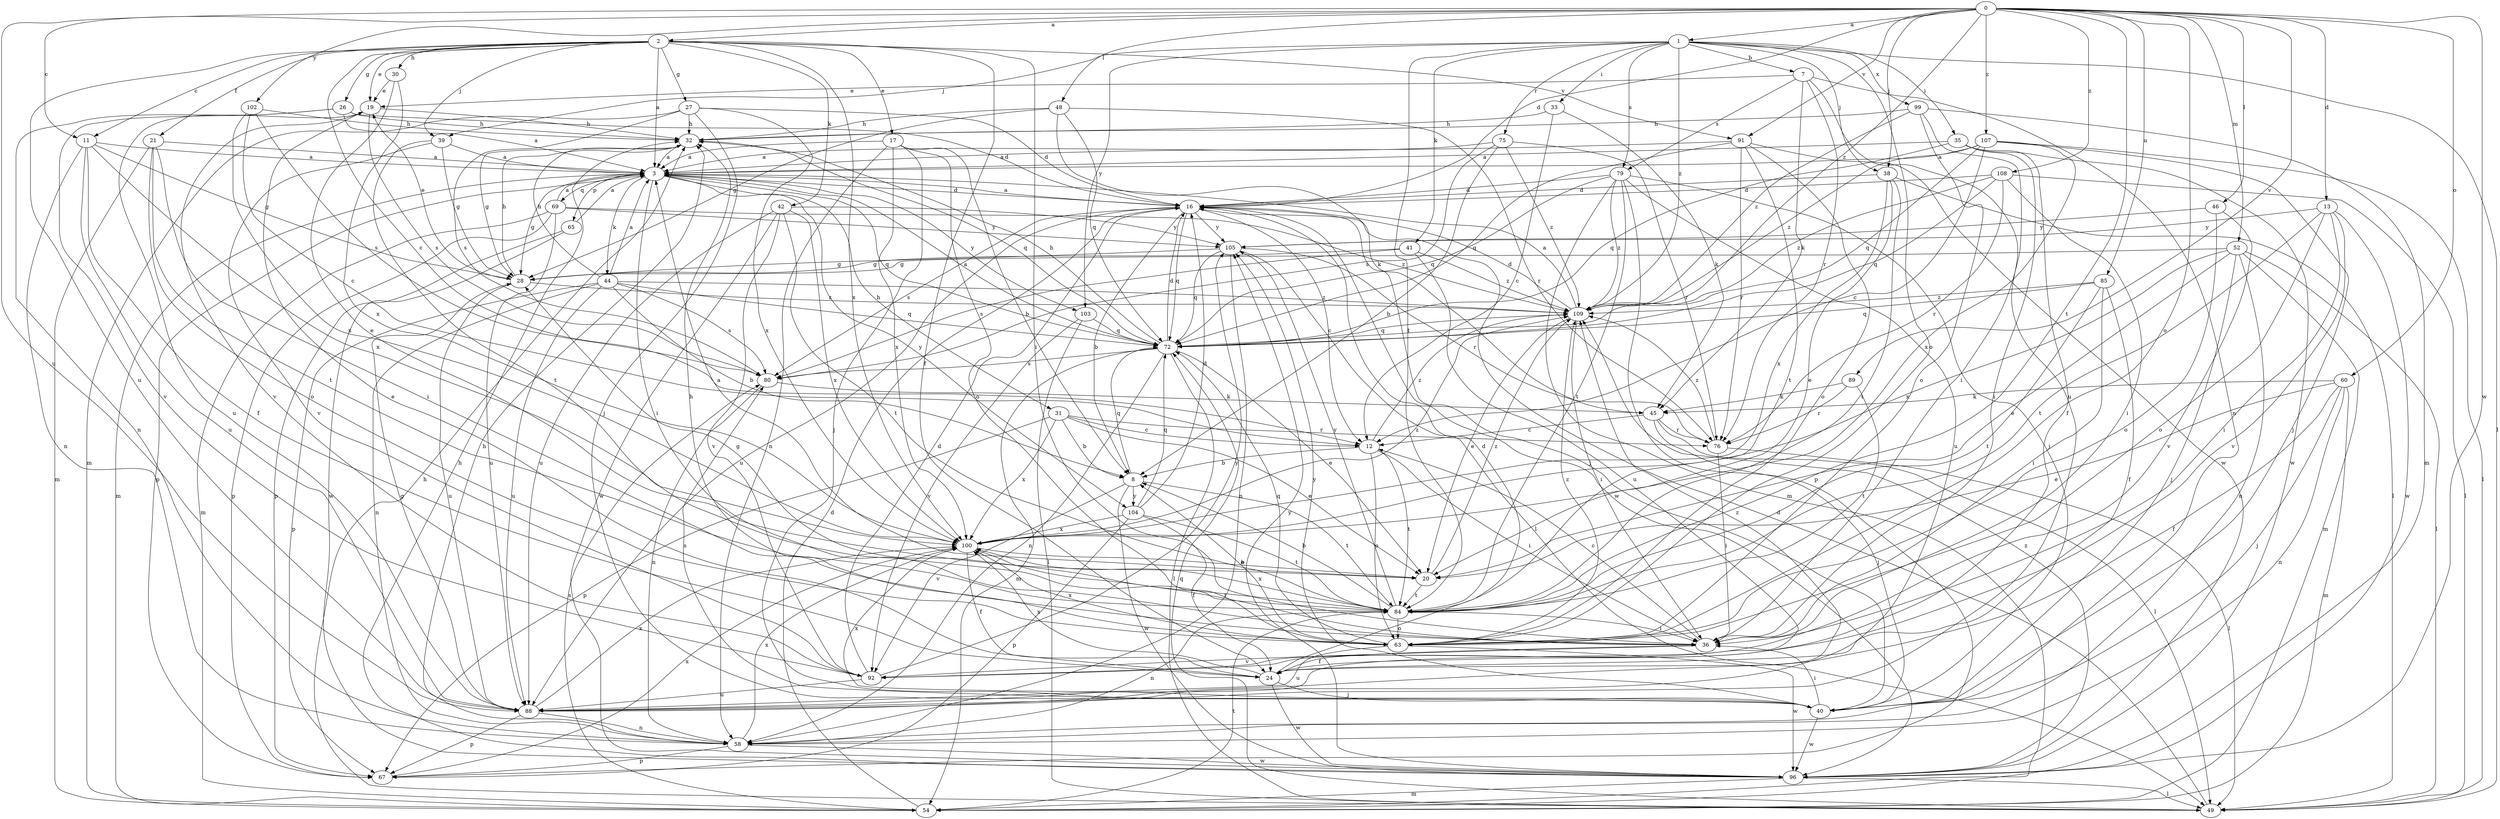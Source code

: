 strict digraph  {
0;
1;
2;
3;
7;
8;
11;
12;
13;
16;
17;
19;
20;
21;
24;
26;
27;
28;
30;
31;
32;
33;
35;
36;
38;
39;
40;
41;
42;
44;
45;
46;
48;
49;
52;
54;
58;
60;
63;
65;
67;
69;
72;
75;
76;
79;
80;
84;
85;
88;
89;
91;
92;
96;
99;
100;
102;
103;
104;
105;
107;
108;
109;
0 -> 1  [label=a];
0 -> 2  [label=a];
0 -> 11  [label=c];
0 -> 13  [label=d];
0 -> 16  [label=d];
0 -> 38  [label=j];
0 -> 46  [label=l];
0 -> 48  [label=l];
0 -> 52  [label=m];
0 -> 60  [label=o];
0 -> 63  [label=o];
0 -> 84  [label=t];
0 -> 85  [label=u];
0 -> 88  [label=u];
0 -> 89  [label=v];
0 -> 91  [label=v];
0 -> 96  [label=w];
0 -> 102  [label=y];
0 -> 107  [label=z];
0 -> 108  [label=z];
0 -> 109  [label=z];
1 -> 7  [label=b];
1 -> 33  [label=i];
1 -> 35  [label=i];
1 -> 38  [label=j];
1 -> 39  [label=j];
1 -> 41  [label=k];
1 -> 49  [label=l];
1 -> 63  [label=o];
1 -> 75  [label=r];
1 -> 79  [label=s];
1 -> 84  [label=t];
1 -> 99  [label=x];
1 -> 103  [label=y];
1 -> 109  [label=z];
2 -> 3  [label=a];
2 -> 11  [label=c];
2 -> 12  [label=c];
2 -> 17  [label=e];
2 -> 19  [label=e];
2 -> 21  [label=f];
2 -> 24  [label=f];
2 -> 26  [label=g];
2 -> 27  [label=g];
2 -> 30  [label=h];
2 -> 36  [label=i];
2 -> 39  [label=j];
2 -> 42  [label=k];
2 -> 88  [label=u];
2 -> 91  [label=v];
2 -> 100  [label=x];
3 -> 16  [label=d];
3 -> 28  [label=g];
3 -> 31  [label=h];
3 -> 36  [label=i];
3 -> 44  [label=k];
3 -> 54  [label=m];
3 -> 65  [label=p];
3 -> 67  [label=p];
3 -> 69  [label=q];
3 -> 72  [label=q];
3 -> 103  [label=y];
3 -> 104  [label=y];
7 -> 19  [label=e];
7 -> 45  [label=k];
7 -> 58  [label=n];
7 -> 76  [label=r];
7 -> 79  [label=s];
7 -> 88  [label=u];
8 -> 72  [label=q];
8 -> 84  [label=t];
8 -> 92  [label=v];
8 -> 96  [label=w];
8 -> 104  [label=y];
11 -> 3  [label=a];
11 -> 24  [label=f];
11 -> 28  [label=g];
11 -> 58  [label=n];
11 -> 88  [label=u];
11 -> 100  [label=x];
12 -> 8  [label=b];
12 -> 36  [label=i];
12 -> 63  [label=o];
12 -> 84  [label=t];
12 -> 109  [label=z];
13 -> 36  [label=i];
13 -> 63  [label=o];
13 -> 84  [label=t];
13 -> 92  [label=v];
13 -> 96  [label=w];
13 -> 105  [label=y];
16 -> 3  [label=a];
16 -> 8  [label=b];
16 -> 12  [label=c];
16 -> 40  [label=j];
16 -> 72  [label=q];
16 -> 80  [label=s];
16 -> 88  [label=u];
16 -> 96  [label=w];
16 -> 105  [label=y];
17 -> 3  [label=a];
17 -> 8  [label=b];
17 -> 40  [label=j];
17 -> 58  [label=n];
17 -> 63  [label=o];
17 -> 100  [label=x];
19 -> 32  [label=h];
19 -> 80  [label=s];
19 -> 88  [label=u];
19 -> 92  [label=v];
20 -> 3  [label=a];
20 -> 84  [label=t];
20 -> 109  [label=z];
21 -> 3  [label=a];
21 -> 36  [label=i];
21 -> 54  [label=m];
21 -> 63  [label=o];
21 -> 84  [label=t];
24 -> 16  [label=d];
24 -> 19  [label=e];
24 -> 40  [label=j];
24 -> 96  [label=w];
24 -> 100  [label=x];
26 -> 3  [label=a];
26 -> 16  [label=d];
26 -> 32  [label=h];
26 -> 58  [label=n];
26 -> 92  [label=v];
27 -> 16  [label=d];
27 -> 32  [label=h];
27 -> 40  [label=j];
27 -> 54  [label=m];
27 -> 80  [label=s];
27 -> 100  [label=x];
28 -> 19  [label=e];
28 -> 32  [label=h];
28 -> 88  [label=u];
28 -> 109  [label=z];
30 -> 19  [label=e];
30 -> 20  [label=e];
30 -> 100  [label=x];
31 -> 8  [label=b];
31 -> 12  [label=c];
31 -> 20  [label=e];
31 -> 67  [label=p];
31 -> 76  [label=r];
31 -> 100  [label=x];
32 -> 3  [label=a];
32 -> 28  [label=g];
32 -> 72  [label=q];
33 -> 12  [label=c];
33 -> 32  [label=h];
33 -> 45  [label=k];
35 -> 3  [label=a];
35 -> 24  [label=f];
35 -> 36  [label=i];
35 -> 72  [label=q];
35 -> 96  [label=w];
36 -> 12  [label=c];
36 -> 24  [label=f];
36 -> 92  [label=v];
38 -> 16  [label=d];
38 -> 20  [label=e];
38 -> 49  [label=l];
38 -> 84  [label=t];
38 -> 100  [label=x];
39 -> 3  [label=a];
39 -> 28  [label=g];
39 -> 84  [label=t];
39 -> 92  [label=v];
40 -> 36  [label=i];
40 -> 80  [label=s];
40 -> 96  [label=w];
40 -> 100  [label=x];
40 -> 105  [label=y];
41 -> 28  [label=g];
41 -> 80  [label=s];
41 -> 88  [label=u];
41 -> 109  [label=z];
42 -> 84  [label=t];
42 -> 88  [label=u];
42 -> 92  [label=v];
42 -> 96  [label=w];
42 -> 100  [label=x];
42 -> 105  [label=y];
44 -> 3  [label=a];
44 -> 8  [label=b];
44 -> 32  [label=h];
44 -> 58  [label=n];
44 -> 67  [label=p];
44 -> 72  [label=q];
44 -> 80  [label=s];
44 -> 88  [label=u];
44 -> 109  [label=z];
45 -> 12  [label=c];
45 -> 40  [label=j];
45 -> 49  [label=l];
45 -> 76  [label=r];
46 -> 63  [label=o];
46 -> 92  [label=v];
46 -> 105  [label=y];
48 -> 28  [label=g];
48 -> 32  [label=h];
48 -> 45  [label=k];
48 -> 72  [label=q];
48 -> 76  [label=r];
49 -> 16  [label=d];
49 -> 32  [label=h];
49 -> 72  [label=q];
52 -> 20  [label=e];
52 -> 28  [label=g];
52 -> 40  [label=j];
52 -> 49  [label=l];
52 -> 54  [label=m];
52 -> 58  [label=n];
52 -> 100  [label=x];
54 -> 16  [label=d];
54 -> 80  [label=s];
54 -> 84  [label=t];
58 -> 32  [label=h];
58 -> 67  [label=p];
58 -> 96  [label=w];
58 -> 100  [label=x];
60 -> 20  [label=e];
60 -> 24  [label=f];
60 -> 40  [label=j];
60 -> 45  [label=k];
60 -> 54  [label=m];
60 -> 58  [label=n];
63 -> 8  [label=b];
63 -> 32  [label=h];
63 -> 72  [label=q];
63 -> 88  [label=u];
63 -> 96  [label=w];
63 -> 100  [label=x];
63 -> 109  [label=z];
65 -> 3  [label=a];
65 -> 67  [label=p];
65 -> 96  [label=w];
67 -> 100  [label=x];
69 -> 3  [label=a];
69 -> 54  [label=m];
69 -> 67  [label=p];
69 -> 88  [label=u];
69 -> 105  [label=y];
69 -> 109  [label=z];
72 -> 3  [label=a];
72 -> 16  [label=d];
72 -> 20  [label=e];
72 -> 32  [label=h];
72 -> 49  [label=l];
72 -> 54  [label=m];
72 -> 58  [label=n];
72 -> 80  [label=s];
75 -> 3  [label=a];
75 -> 8  [label=b];
75 -> 76  [label=r];
75 -> 80  [label=s];
75 -> 109  [label=z];
76 -> 36  [label=i];
76 -> 49  [label=l];
76 -> 109  [label=z];
79 -> 16  [label=d];
79 -> 40  [label=j];
79 -> 54  [label=m];
79 -> 67  [label=p];
79 -> 72  [label=q];
79 -> 84  [label=t];
79 -> 88  [label=u];
79 -> 109  [label=z];
80 -> 45  [label=k];
80 -> 58  [label=n];
84 -> 8  [label=b];
84 -> 28  [label=g];
84 -> 36  [label=i];
84 -> 58  [label=n];
84 -> 63  [label=o];
84 -> 100  [label=x];
84 -> 105  [label=y];
85 -> 24  [label=f];
85 -> 36  [label=i];
85 -> 72  [label=q];
85 -> 84  [label=t];
85 -> 109  [label=z];
88 -> 28  [label=g];
88 -> 58  [label=n];
88 -> 67  [label=p];
88 -> 100  [label=x];
88 -> 109  [label=z];
89 -> 45  [label=k];
89 -> 76  [label=r];
89 -> 84  [label=t];
91 -> 3  [label=a];
91 -> 63  [label=o];
91 -> 72  [label=q];
91 -> 76  [label=r];
91 -> 84  [label=t];
91 -> 96  [label=w];
92 -> 16  [label=d];
92 -> 88  [label=u];
92 -> 105  [label=y];
96 -> 32  [label=h];
96 -> 49  [label=l];
96 -> 54  [label=m];
96 -> 105  [label=y];
96 -> 109  [label=z];
99 -> 32  [label=h];
99 -> 36  [label=i];
99 -> 54  [label=m];
99 -> 63  [label=o];
99 -> 109  [label=z];
100 -> 20  [label=e];
100 -> 24  [label=f];
100 -> 36  [label=i];
100 -> 109  [label=z];
102 -> 12  [label=c];
102 -> 32  [label=h];
102 -> 80  [label=s];
102 -> 100  [label=x];
103 -> 49  [label=l];
103 -> 72  [label=q];
103 -> 92  [label=v];
104 -> 16  [label=d];
104 -> 24  [label=f];
104 -> 67  [label=p];
104 -> 72  [label=q];
104 -> 84  [label=t];
104 -> 100  [label=x];
105 -> 28  [label=g];
105 -> 49  [label=l];
105 -> 58  [label=n];
105 -> 72  [label=q];
105 -> 76  [label=r];
107 -> 3  [label=a];
107 -> 12  [label=c];
107 -> 40  [label=j];
107 -> 49  [label=l];
107 -> 72  [label=q];
107 -> 100  [label=x];
107 -> 109  [label=z];
108 -> 16  [label=d];
108 -> 36  [label=i];
108 -> 49  [label=l];
108 -> 72  [label=q];
108 -> 76  [label=r];
108 -> 109  [label=z];
109 -> 3  [label=a];
109 -> 16  [label=d];
109 -> 20  [label=e];
109 -> 36  [label=i];
109 -> 72  [label=q];
}

